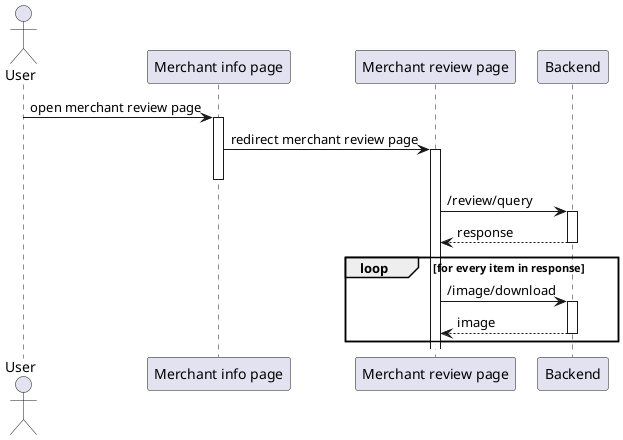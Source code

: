 @startuml template
'autonumber 1.1.1

actor User as u

' Box "front end"
participant "Merchant info page" as home
participant "Merchant review page" as rlist
' end box

participant "Backend" as be

u -> home++ : open merchant review page
home -> rlist ++-- : redirect merchant review page

rlist -> be++ : /review/query
return response

loop for every item in response
    rlist -> be++ : /image/download
    return image
end

@enduml